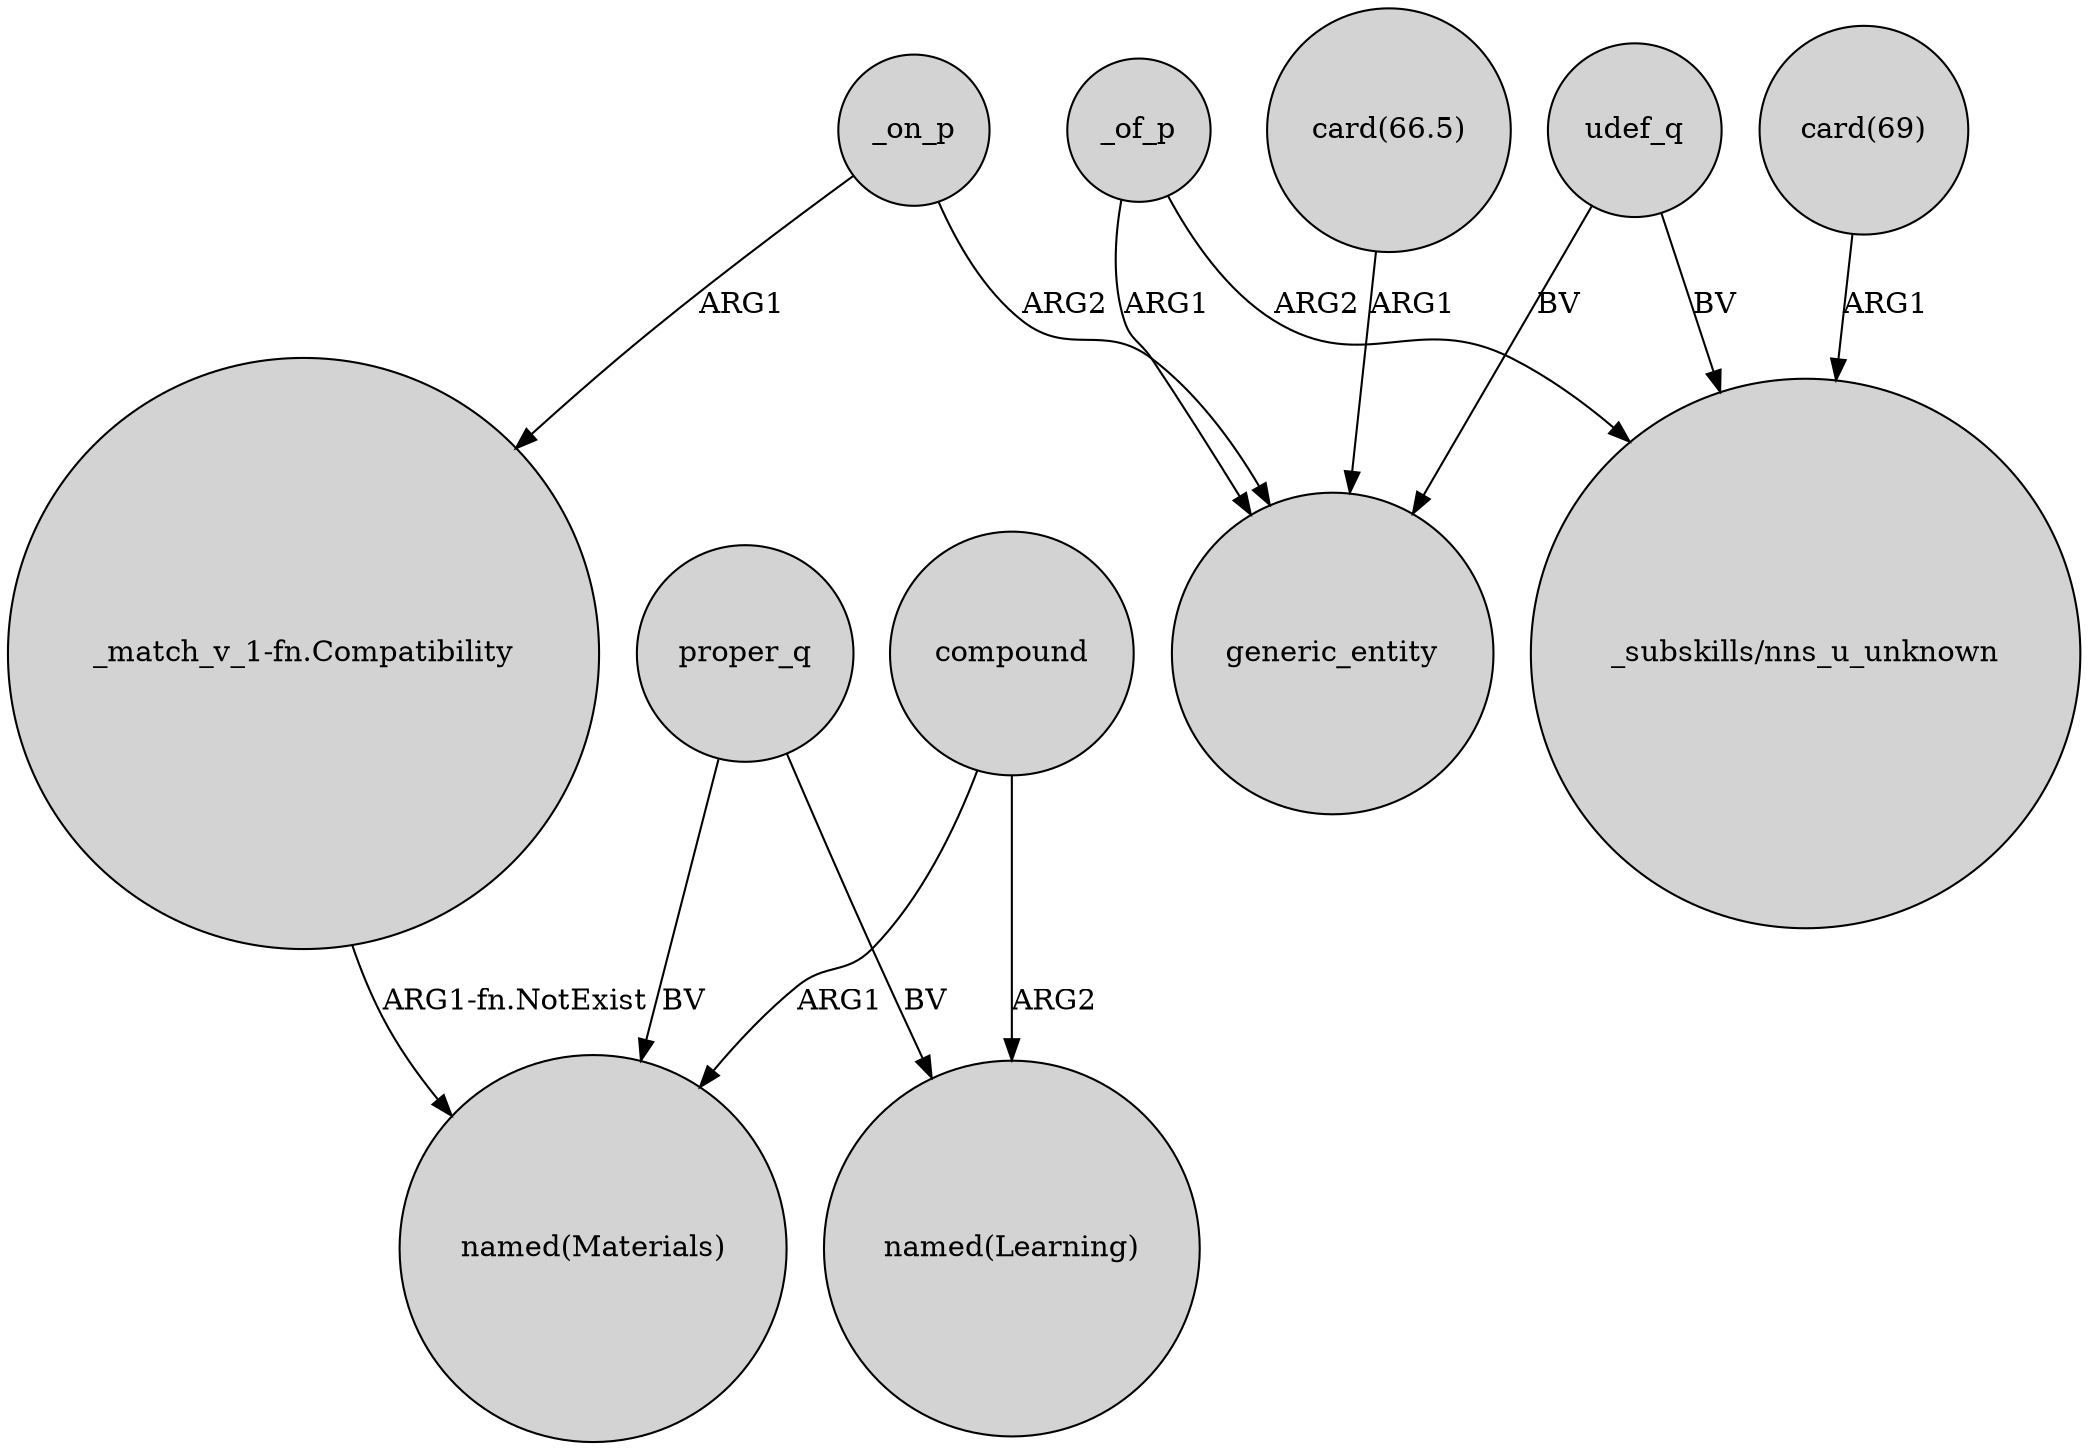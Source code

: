 digraph {
	node [shape=circle style=filled]
	proper_q -> "named(Materials)" [label=BV]
	proper_q -> "named(Learning)" [label=BV]
	"card(69)" -> "_subskills/nns_u_unknown" [label=ARG1]
	udef_q -> "_subskills/nns_u_unknown" [label=BV]
	"_match_v_1-fn.Compatibility" -> "named(Materials)" [label="ARG1-fn.NotExist"]
	compound -> "named(Materials)" [label=ARG1]
	udef_q -> generic_entity [label=BV]
	"card(66.5)" -> generic_entity [label=ARG1]
	_of_p -> "_subskills/nns_u_unknown" [label=ARG2]
	_on_p -> "_match_v_1-fn.Compatibility" [label=ARG1]
	compound -> "named(Learning)" [label=ARG2]
	_on_p -> generic_entity [label=ARG2]
	_of_p -> generic_entity [label=ARG1]
}
